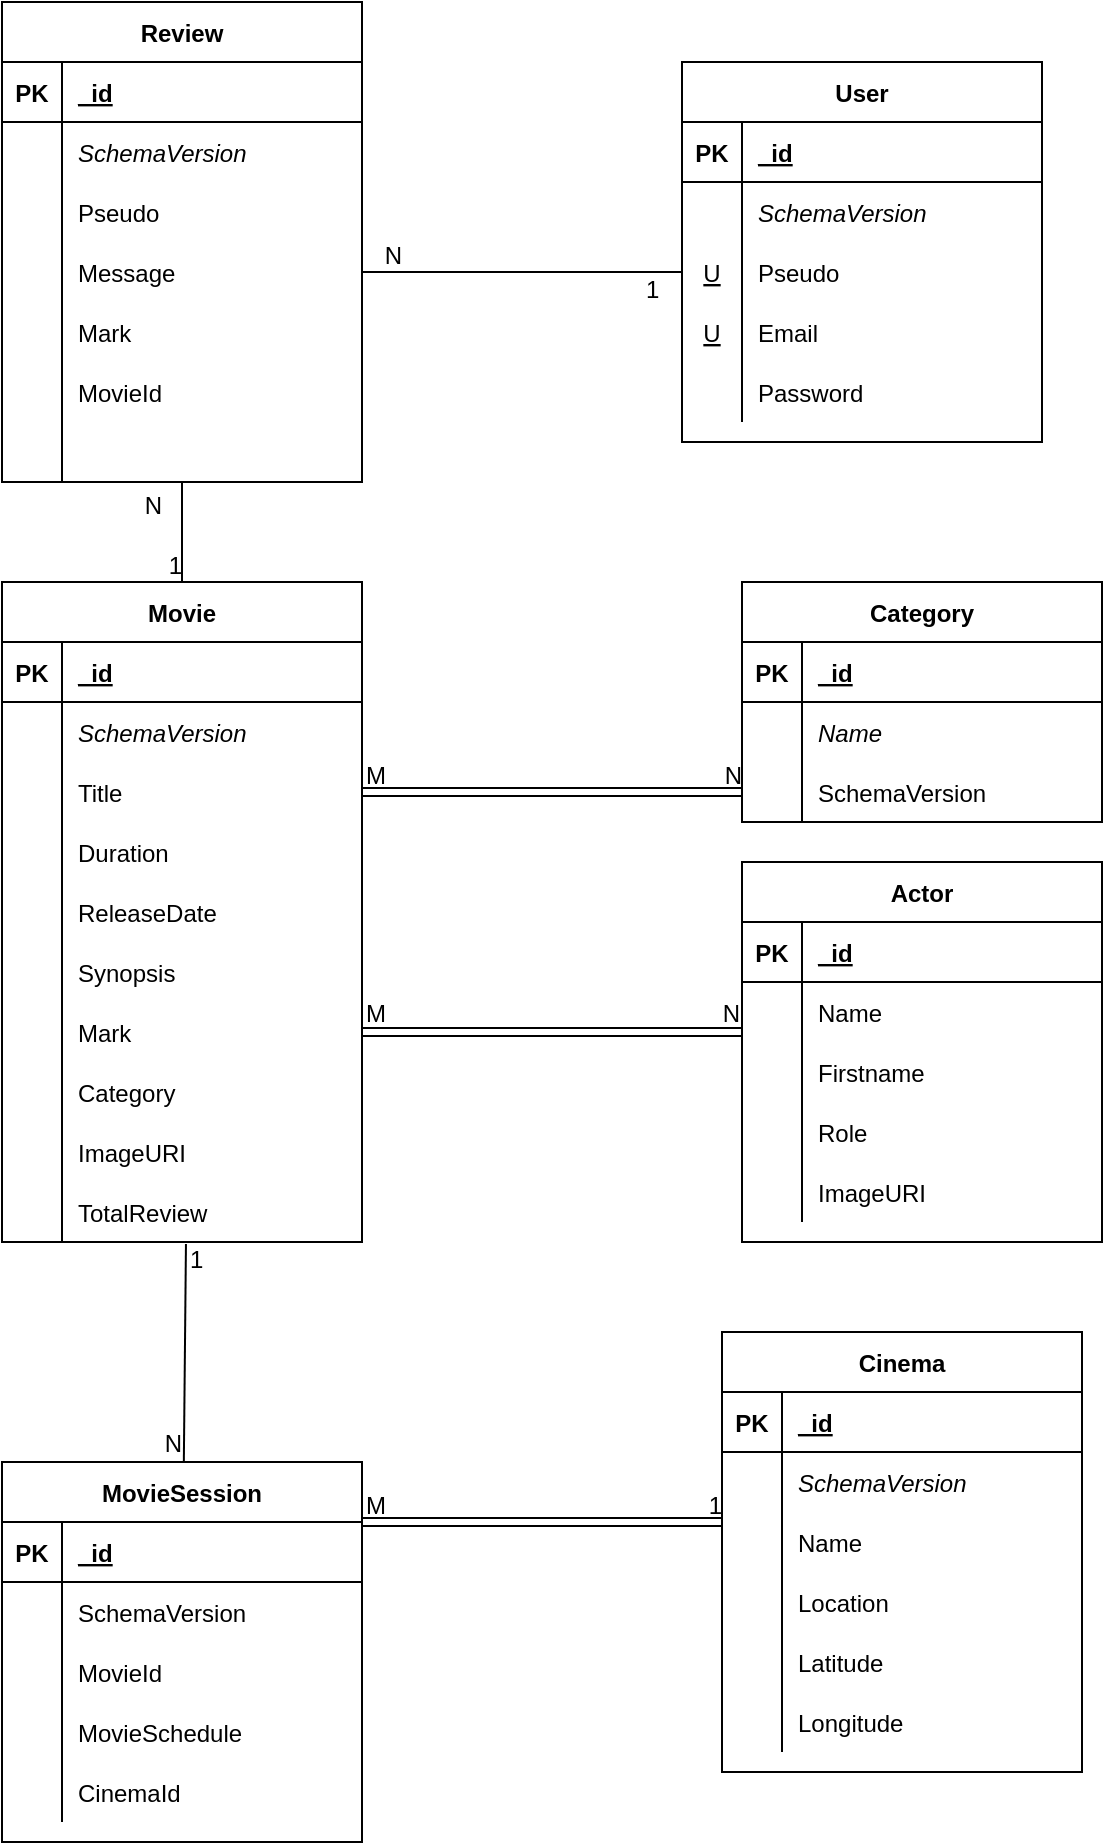 <mxfile version="18.2.1" type="device"><diagram id="uJwfXhEHUluJpsTlse5D" name="Page-1"><mxGraphModel dx="702" dy="763" grid="1" gridSize="10" guides="1" tooltips="1" connect="1" arrows="1" fold="1" page="1" pageScale="1" pageWidth="827" pageHeight="1169" math="0" shadow="0"><root><mxCell id="0"/><mxCell id="1" parent="0"/><mxCell id="zOQINoJxuEgMX7o-FheW-20" value="Movie" style="shape=table;startSize=30;container=1;collapsible=1;childLayout=tableLayout;fixedRows=1;rowLines=0;fontStyle=1;align=center;resizeLast=1;" parent="1" vertex="1"><mxGeometry x="120" y="300" width="180" height="330" as="geometry"/></mxCell><mxCell id="zOQINoJxuEgMX7o-FheW-21" value="" style="shape=tableRow;horizontal=0;startSize=0;swimlaneHead=0;swimlaneBody=0;fillColor=none;collapsible=0;dropTarget=0;points=[[0,0.5],[1,0.5]];portConstraint=eastwest;top=0;left=0;right=0;bottom=1;" parent="zOQINoJxuEgMX7o-FheW-20" vertex="1"><mxGeometry y="30" width="180" height="30" as="geometry"/></mxCell><mxCell id="zOQINoJxuEgMX7o-FheW-22" value="PK" style="shape=partialRectangle;connectable=0;fillColor=none;top=0;left=0;bottom=0;right=0;fontStyle=1;overflow=hidden;" parent="zOQINoJxuEgMX7o-FheW-21" vertex="1"><mxGeometry width="30" height="30" as="geometry"><mxRectangle width="30" height="30" as="alternateBounds"/></mxGeometry></mxCell><mxCell id="zOQINoJxuEgMX7o-FheW-23" value="_id" style="shape=partialRectangle;connectable=0;fillColor=none;top=0;left=0;bottom=0;right=0;align=left;spacingLeft=6;fontStyle=5;overflow=hidden;" parent="zOQINoJxuEgMX7o-FheW-21" vertex="1"><mxGeometry x="30" width="150" height="30" as="geometry"><mxRectangle width="150" height="30" as="alternateBounds"/></mxGeometry></mxCell><mxCell id="zOQINoJxuEgMX7o-FheW-24" value="" style="shape=tableRow;horizontal=0;startSize=0;swimlaneHead=0;swimlaneBody=0;fillColor=none;collapsible=0;dropTarget=0;points=[[0,0.5],[1,0.5]];portConstraint=eastwest;top=0;left=0;right=0;bottom=0;" parent="zOQINoJxuEgMX7o-FheW-20" vertex="1"><mxGeometry y="60" width="180" height="30" as="geometry"/></mxCell><mxCell id="zOQINoJxuEgMX7o-FheW-25" value="" style="shape=partialRectangle;connectable=0;fillColor=none;top=0;left=0;bottom=0;right=0;editable=1;overflow=hidden;" parent="zOQINoJxuEgMX7o-FheW-24" vertex="1"><mxGeometry width="30" height="30" as="geometry"><mxRectangle width="30" height="30" as="alternateBounds"/></mxGeometry></mxCell><mxCell id="zOQINoJxuEgMX7o-FheW-26" value="SchemaVersion" style="shape=partialRectangle;connectable=0;fillColor=none;top=0;left=0;bottom=0;right=0;align=left;spacingLeft=6;overflow=hidden;fontStyle=2" parent="zOQINoJxuEgMX7o-FheW-24" vertex="1"><mxGeometry x="30" width="150" height="30" as="geometry"><mxRectangle width="150" height="30" as="alternateBounds"/></mxGeometry></mxCell><mxCell id="z8nAR2-6Ts7YczPW5j-P-28" value="" style="shape=tableRow;horizontal=0;startSize=0;swimlaneHead=0;swimlaneBody=0;fillColor=none;collapsible=0;dropTarget=0;points=[[0,0.5],[1,0.5]];portConstraint=eastwest;top=0;left=0;right=0;bottom=0;" parent="zOQINoJxuEgMX7o-FheW-20" vertex="1"><mxGeometry y="90" width="180" height="30" as="geometry"/></mxCell><mxCell id="z8nAR2-6Ts7YczPW5j-P-29" value="" style="shape=partialRectangle;connectable=0;fillColor=none;top=0;left=0;bottom=0;right=0;editable=1;overflow=hidden;" parent="z8nAR2-6Ts7YczPW5j-P-28" vertex="1"><mxGeometry width="30" height="30" as="geometry"><mxRectangle width="30" height="30" as="alternateBounds"/></mxGeometry></mxCell><mxCell id="z8nAR2-6Ts7YczPW5j-P-30" value="Title" style="shape=partialRectangle;connectable=0;fillColor=none;top=0;left=0;bottom=0;right=0;align=left;spacingLeft=6;overflow=hidden;" parent="z8nAR2-6Ts7YczPW5j-P-28" vertex="1"><mxGeometry x="30" width="150" height="30" as="geometry"><mxRectangle width="150" height="30" as="alternateBounds"/></mxGeometry></mxCell><mxCell id="zOQINoJxuEgMX7o-FheW-27" value="" style="shape=tableRow;horizontal=0;startSize=0;swimlaneHead=0;swimlaneBody=0;fillColor=none;collapsible=0;dropTarget=0;points=[[0,0.5],[1,0.5]];portConstraint=eastwest;top=0;left=0;right=0;bottom=0;" parent="zOQINoJxuEgMX7o-FheW-20" vertex="1"><mxGeometry y="120" width="180" height="30" as="geometry"/></mxCell><mxCell id="zOQINoJxuEgMX7o-FheW-28" value="" style="shape=partialRectangle;connectable=0;fillColor=none;top=0;left=0;bottom=0;right=0;editable=1;overflow=hidden;" parent="zOQINoJxuEgMX7o-FheW-27" vertex="1"><mxGeometry width="30" height="30" as="geometry"><mxRectangle width="30" height="30" as="alternateBounds"/></mxGeometry></mxCell><mxCell id="zOQINoJxuEgMX7o-FheW-29" value="Duration" style="shape=partialRectangle;connectable=0;fillColor=none;top=0;left=0;bottom=0;right=0;align=left;spacingLeft=6;overflow=hidden;" parent="zOQINoJxuEgMX7o-FheW-27" vertex="1"><mxGeometry x="30" width="150" height="30" as="geometry"><mxRectangle width="150" height="30" as="alternateBounds"/></mxGeometry></mxCell><mxCell id="zOQINoJxuEgMX7o-FheW-30" value="" style="shape=tableRow;horizontal=0;startSize=0;swimlaneHead=0;swimlaneBody=0;fillColor=none;collapsible=0;dropTarget=0;points=[[0,0.5],[1,0.5]];portConstraint=eastwest;top=0;left=0;right=0;bottom=0;" parent="zOQINoJxuEgMX7o-FheW-20" vertex="1"><mxGeometry y="150" width="180" height="30" as="geometry"/></mxCell><mxCell id="zOQINoJxuEgMX7o-FheW-31" value="" style="shape=partialRectangle;connectable=0;fillColor=none;top=0;left=0;bottom=0;right=0;editable=1;overflow=hidden;" parent="zOQINoJxuEgMX7o-FheW-30" vertex="1"><mxGeometry width="30" height="30" as="geometry"><mxRectangle width="30" height="30" as="alternateBounds"/></mxGeometry></mxCell><mxCell id="zOQINoJxuEgMX7o-FheW-32" value="ReleaseDate" style="shape=partialRectangle;connectable=0;fillColor=none;top=0;left=0;bottom=0;right=0;align=left;spacingLeft=6;overflow=hidden;" parent="zOQINoJxuEgMX7o-FheW-30" vertex="1"><mxGeometry x="30" width="150" height="30" as="geometry"><mxRectangle width="150" height="30" as="alternateBounds"/></mxGeometry></mxCell><mxCell id="zOQINoJxuEgMX7o-FheW-47" value="" style="shape=tableRow;horizontal=0;startSize=0;swimlaneHead=0;swimlaneBody=0;fillColor=none;collapsible=0;dropTarget=0;points=[[0,0.5],[1,0.5]];portConstraint=eastwest;top=0;left=0;right=0;bottom=0;" parent="zOQINoJxuEgMX7o-FheW-20" vertex="1"><mxGeometry y="180" width="180" height="30" as="geometry"/></mxCell><mxCell id="zOQINoJxuEgMX7o-FheW-48" value="" style="shape=partialRectangle;connectable=0;fillColor=none;top=0;left=0;bottom=0;right=0;editable=1;overflow=hidden;" parent="zOQINoJxuEgMX7o-FheW-47" vertex="1"><mxGeometry width="30" height="30" as="geometry"><mxRectangle width="30" height="30" as="alternateBounds"/></mxGeometry></mxCell><mxCell id="zOQINoJxuEgMX7o-FheW-49" value="Synopsis" style="shape=partialRectangle;connectable=0;fillColor=none;top=0;left=0;bottom=0;right=0;align=left;spacingLeft=6;overflow=hidden;" parent="zOQINoJxuEgMX7o-FheW-47" vertex="1"><mxGeometry x="30" width="150" height="30" as="geometry"><mxRectangle width="150" height="30" as="alternateBounds"/></mxGeometry></mxCell><mxCell id="zOQINoJxuEgMX7o-FheW-53" value="" style="shape=tableRow;horizontal=0;startSize=0;swimlaneHead=0;swimlaneBody=0;fillColor=none;collapsible=0;dropTarget=0;points=[[0,0.5],[1,0.5]];portConstraint=eastwest;top=0;left=0;right=0;bottom=0;" parent="zOQINoJxuEgMX7o-FheW-20" vertex="1"><mxGeometry y="210" width="180" height="30" as="geometry"/></mxCell><mxCell id="zOQINoJxuEgMX7o-FheW-54" value="" style="shape=partialRectangle;connectable=0;fillColor=none;top=0;left=0;bottom=0;right=0;editable=1;overflow=hidden;" parent="zOQINoJxuEgMX7o-FheW-53" vertex="1"><mxGeometry width="30" height="30" as="geometry"><mxRectangle width="30" height="30" as="alternateBounds"/></mxGeometry></mxCell><mxCell id="zOQINoJxuEgMX7o-FheW-55" value="Mark" style="shape=partialRectangle;connectable=0;fillColor=none;top=0;left=0;bottom=0;right=0;align=left;spacingLeft=6;overflow=hidden;" parent="zOQINoJxuEgMX7o-FheW-53" vertex="1"><mxGeometry x="30" width="150" height="30" as="geometry"><mxRectangle width="150" height="30" as="alternateBounds"/></mxGeometry></mxCell><mxCell id="zOQINoJxuEgMX7o-FheW-56" value="" style="shape=tableRow;horizontal=0;startSize=0;swimlaneHead=0;swimlaneBody=0;fillColor=none;collapsible=0;dropTarget=0;points=[[0,0.5],[1,0.5]];portConstraint=eastwest;top=0;left=0;right=0;bottom=0;" parent="zOQINoJxuEgMX7o-FheW-20" vertex="1"><mxGeometry y="240" width="180" height="30" as="geometry"/></mxCell><mxCell id="zOQINoJxuEgMX7o-FheW-57" value="" style="shape=partialRectangle;connectable=0;fillColor=none;top=0;left=0;bottom=0;right=0;editable=1;overflow=hidden;" parent="zOQINoJxuEgMX7o-FheW-56" vertex="1"><mxGeometry width="30" height="30" as="geometry"><mxRectangle width="30" height="30" as="alternateBounds"/></mxGeometry></mxCell><mxCell id="zOQINoJxuEgMX7o-FheW-58" value="Category" style="shape=partialRectangle;connectable=0;fillColor=none;top=0;left=0;bottom=0;right=0;align=left;spacingLeft=6;overflow=hidden;" parent="zOQINoJxuEgMX7o-FheW-56" vertex="1"><mxGeometry x="30" width="150" height="30" as="geometry"><mxRectangle width="150" height="30" as="alternateBounds"/></mxGeometry></mxCell><mxCell id="zOQINoJxuEgMX7o-FheW-59" value="" style="shape=tableRow;horizontal=0;startSize=0;swimlaneHead=0;swimlaneBody=0;fillColor=none;collapsible=0;dropTarget=0;points=[[0,0.5],[1,0.5]];portConstraint=eastwest;top=0;left=0;right=0;bottom=0;" parent="zOQINoJxuEgMX7o-FheW-20" vertex="1"><mxGeometry y="270" width="180" height="30" as="geometry"/></mxCell><mxCell id="zOQINoJxuEgMX7o-FheW-60" value="" style="shape=partialRectangle;connectable=0;fillColor=none;top=0;left=0;bottom=0;right=0;editable=1;overflow=hidden;" parent="zOQINoJxuEgMX7o-FheW-59" vertex="1"><mxGeometry width="30" height="30" as="geometry"><mxRectangle width="30" height="30" as="alternateBounds"/></mxGeometry></mxCell><mxCell id="zOQINoJxuEgMX7o-FheW-61" value="ImageURI" style="shape=partialRectangle;connectable=0;fillColor=none;top=0;left=0;bottom=0;right=0;align=left;spacingLeft=6;overflow=hidden;" parent="zOQINoJxuEgMX7o-FheW-59" vertex="1"><mxGeometry x="30" width="150" height="30" as="geometry"><mxRectangle width="150" height="30" as="alternateBounds"/></mxGeometry></mxCell><mxCell id="zOQINoJxuEgMX7o-FheW-231" value="" style="shape=tableRow;horizontal=0;startSize=0;swimlaneHead=0;swimlaneBody=0;fillColor=none;collapsible=0;dropTarget=0;points=[[0,0.5],[1,0.5]];portConstraint=eastwest;top=0;left=0;right=0;bottom=0;" parent="zOQINoJxuEgMX7o-FheW-20" vertex="1"><mxGeometry y="300" width="180" height="30" as="geometry"/></mxCell><mxCell id="zOQINoJxuEgMX7o-FheW-232" value="" style="shape=partialRectangle;connectable=0;fillColor=none;top=0;left=0;bottom=0;right=0;editable=1;overflow=hidden;" parent="zOQINoJxuEgMX7o-FheW-231" vertex="1"><mxGeometry width="30" height="30" as="geometry"><mxRectangle width="30" height="30" as="alternateBounds"/></mxGeometry></mxCell><mxCell id="zOQINoJxuEgMX7o-FheW-233" value="TotalReview" style="shape=partialRectangle;connectable=0;fillColor=none;top=0;left=0;bottom=0;right=0;align=left;spacingLeft=6;overflow=hidden;" parent="zOQINoJxuEgMX7o-FheW-231" vertex="1"><mxGeometry x="30" width="150" height="30" as="geometry"><mxRectangle width="150" height="30" as="alternateBounds"/></mxGeometry></mxCell><mxCell id="zOQINoJxuEgMX7o-FheW-62" value="Actor" style="shape=table;startSize=30;container=1;collapsible=1;childLayout=tableLayout;fixedRows=1;rowLines=0;fontStyle=1;align=center;resizeLast=1;" parent="1" vertex="1"><mxGeometry x="490" y="440" width="180" height="190" as="geometry"/></mxCell><mxCell id="zOQINoJxuEgMX7o-FheW-63" value="" style="shape=tableRow;horizontal=0;startSize=0;swimlaneHead=0;swimlaneBody=0;fillColor=none;collapsible=0;dropTarget=0;points=[[0,0.5],[1,0.5]];portConstraint=eastwest;top=0;left=0;right=0;bottom=1;" parent="zOQINoJxuEgMX7o-FheW-62" vertex="1"><mxGeometry y="30" width="180" height="30" as="geometry"/></mxCell><mxCell id="zOQINoJxuEgMX7o-FheW-64" value="PK" style="shape=partialRectangle;connectable=0;fillColor=none;top=0;left=0;bottom=0;right=0;fontStyle=1;overflow=hidden;" parent="zOQINoJxuEgMX7o-FheW-63" vertex="1"><mxGeometry width="30" height="30" as="geometry"><mxRectangle width="30" height="30" as="alternateBounds"/></mxGeometry></mxCell><mxCell id="zOQINoJxuEgMX7o-FheW-65" value="_id" style="shape=partialRectangle;connectable=0;fillColor=none;top=0;left=0;bottom=0;right=0;align=left;spacingLeft=6;fontStyle=5;overflow=hidden;" parent="zOQINoJxuEgMX7o-FheW-63" vertex="1"><mxGeometry x="30" width="150" height="30" as="geometry"><mxRectangle width="150" height="30" as="alternateBounds"/></mxGeometry></mxCell><mxCell id="zOQINoJxuEgMX7o-FheW-66" value="" style="shape=tableRow;horizontal=0;startSize=0;swimlaneHead=0;swimlaneBody=0;fillColor=none;collapsible=0;dropTarget=0;points=[[0,0.5],[1,0.5]];portConstraint=eastwest;top=0;left=0;right=0;bottom=0;" parent="zOQINoJxuEgMX7o-FheW-62" vertex="1"><mxGeometry y="60" width="180" height="30" as="geometry"/></mxCell><mxCell id="zOQINoJxuEgMX7o-FheW-67" value="" style="shape=partialRectangle;connectable=0;fillColor=none;top=0;left=0;bottom=0;right=0;editable=1;overflow=hidden;" parent="zOQINoJxuEgMX7o-FheW-66" vertex="1"><mxGeometry width="30" height="30" as="geometry"><mxRectangle width="30" height="30" as="alternateBounds"/></mxGeometry></mxCell><mxCell id="zOQINoJxuEgMX7o-FheW-68" value="Name" style="shape=partialRectangle;connectable=0;fillColor=none;top=0;left=0;bottom=0;right=0;align=left;spacingLeft=6;overflow=hidden;" parent="zOQINoJxuEgMX7o-FheW-66" vertex="1"><mxGeometry x="30" width="150" height="30" as="geometry"><mxRectangle width="150" height="30" as="alternateBounds"/></mxGeometry></mxCell><mxCell id="zOQINoJxuEgMX7o-FheW-69" value="" style="shape=tableRow;horizontal=0;startSize=0;swimlaneHead=0;swimlaneBody=0;fillColor=none;collapsible=0;dropTarget=0;points=[[0,0.5],[1,0.5]];portConstraint=eastwest;top=0;left=0;right=0;bottom=0;" parent="zOQINoJxuEgMX7o-FheW-62" vertex="1"><mxGeometry y="90" width="180" height="30" as="geometry"/></mxCell><mxCell id="zOQINoJxuEgMX7o-FheW-70" value="" style="shape=partialRectangle;connectable=0;fillColor=none;top=0;left=0;bottom=0;right=0;editable=1;overflow=hidden;" parent="zOQINoJxuEgMX7o-FheW-69" vertex="1"><mxGeometry width="30" height="30" as="geometry"><mxRectangle width="30" height="30" as="alternateBounds"/></mxGeometry></mxCell><mxCell id="zOQINoJxuEgMX7o-FheW-71" value="Firstname" style="shape=partialRectangle;connectable=0;fillColor=none;top=0;left=0;bottom=0;right=0;align=left;spacingLeft=6;overflow=hidden;" parent="zOQINoJxuEgMX7o-FheW-69" vertex="1"><mxGeometry x="30" width="150" height="30" as="geometry"><mxRectangle width="150" height="30" as="alternateBounds"/></mxGeometry></mxCell><mxCell id="zOQINoJxuEgMX7o-FheW-72" value="" style="shape=tableRow;horizontal=0;startSize=0;swimlaneHead=0;swimlaneBody=0;fillColor=none;collapsible=0;dropTarget=0;points=[[0,0.5],[1,0.5]];portConstraint=eastwest;top=0;left=0;right=0;bottom=0;" parent="zOQINoJxuEgMX7o-FheW-62" vertex="1"><mxGeometry y="120" width="180" height="30" as="geometry"/></mxCell><mxCell id="zOQINoJxuEgMX7o-FheW-73" value="" style="shape=partialRectangle;connectable=0;fillColor=none;top=0;left=0;bottom=0;right=0;editable=1;overflow=hidden;" parent="zOQINoJxuEgMX7o-FheW-72" vertex="1"><mxGeometry width="30" height="30" as="geometry"><mxRectangle width="30" height="30" as="alternateBounds"/></mxGeometry></mxCell><mxCell id="zOQINoJxuEgMX7o-FheW-74" value="Role" style="shape=partialRectangle;connectable=0;fillColor=none;top=0;left=0;bottom=0;right=0;align=left;spacingLeft=6;overflow=hidden;" parent="zOQINoJxuEgMX7o-FheW-72" vertex="1"><mxGeometry x="30" width="150" height="30" as="geometry"><mxRectangle width="150" height="30" as="alternateBounds"/></mxGeometry></mxCell><mxCell id="zOQINoJxuEgMX7o-FheW-84" value="" style="shape=tableRow;horizontal=0;startSize=0;swimlaneHead=0;swimlaneBody=0;fillColor=none;collapsible=0;dropTarget=0;points=[[0,0.5],[1,0.5]];portConstraint=eastwest;top=0;left=0;right=0;bottom=0;" parent="zOQINoJxuEgMX7o-FheW-62" vertex="1"><mxGeometry y="150" width="180" height="30" as="geometry"/></mxCell><mxCell id="zOQINoJxuEgMX7o-FheW-85" value="" style="shape=partialRectangle;connectable=0;fillColor=none;top=0;left=0;bottom=0;right=0;editable=1;overflow=hidden;" parent="zOQINoJxuEgMX7o-FheW-84" vertex="1"><mxGeometry width="30" height="30" as="geometry"><mxRectangle width="30" height="30" as="alternateBounds"/></mxGeometry></mxCell><mxCell id="zOQINoJxuEgMX7o-FheW-86" value="ImageURI" style="shape=partialRectangle;connectable=0;fillColor=none;top=0;left=0;bottom=0;right=0;align=left;spacingLeft=6;overflow=hidden;" parent="zOQINoJxuEgMX7o-FheW-84" vertex="1"><mxGeometry x="30" width="150" height="30" as="geometry"><mxRectangle width="150" height="30" as="alternateBounds"/></mxGeometry></mxCell><mxCell id="zOQINoJxuEgMX7o-FheW-81" value="" style="shape=link;html=1;rounded=0;entryX=0;entryY=0.833;entryDx=0;entryDy=0;entryPerimeter=0;" parent="1" target="zOQINoJxuEgMX7o-FheW-66" edge="1" source="zOQINoJxuEgMX7o-FheW-53"><mxGeometry relative="1" as="geometry"><mxPoint x="300" y="460" as="sourcePoint"/><mxPoint x="460" y="460" as="targetPoint"/></mxGeometry></mxCell><mxCell id="zOQINoJxuEgMX7o-FheW-82" value="M" style="resizable=0;html=1;align=left;verticalAlign=bottom;" parent="zOQINoJxuEgMX7o-FheW-81" connectable="0" vertex="1"><mxGeometry x="-1" relative="1" as="geometry"/></mxCell><mxCell id="zOQINoJxuEgMX7o-FheW-83" value="N" style="resizable=0;html=1;align=right;verticalAlign=bottom;" parent="zOQINoJxuEgMX7o-FheW-81" connectable="0" vertex="1"><mxGeometry x="1" relative="1" as="geometry"/></mxCell><mxCell id="zOQINoJxuEgMX7o-FheW-87" value="Cinema" style="shape=table;startSize=30;container=1;collapsible=1;childLayout=tableLayout;fixedRows=1;rowLines=0;fontStyle=1;align=center;resizeLast=1;" parent="1" vertex="1"><mxGeometry x="480" y="675" width="180" height="220" as="geometry"/></mxCell><mxCell id="zOQINoJxuEgMX7o-FheW-88" value="" style="shape=tableRow;horizontal=0;startSize=0;swimlaneHead=0;swimlaneBody=0;fillColor=none;collapsible=0;dropTarget=0;points=[[0,0.5],[1,0.5]];portConstraint=eastwest;top=0;left=0;right=0;bottom=1;" parent="zOQINoJxuEgMX7o-FheW-87" vertex="1"><mxGeometry y="30" width="180" height="30" as="geometry"/></mxCell><mxCell id="zOQINoJxuEgMX7o-FheW-89" value="PK" style="shape=partialRectangle;connectable=0;fillColor=none;top=0;left=0;bottom=0;right=0;fontStyle=1;overflow=hidden;" parent="zOQINoJxuEgMX7o-FheW-88" vertex="1"><mxGeometry width="30" height="30" as="geometry"><mxRectangle width="30" height="30" as="alternateBounds"/></mxGeometry></mxCell><mxCell id="zOQINoJxuEgMX7o-FheW-90" value="_id" style="shape=partialRectangle;connectable=0;fillColor=none;top=0;left=0;bottom=0;right=0;align=left;spacingLeft=6;fontStyle=5;overflow=hidden;" parent="zOQINoJxuEgMX7o-FheW-88" vertex="1"><mxGeometry x="30" width="150" height="30" as="geometry"><mxRectangle width="150" height="30" as="alternateBounds"/></mxGeometry></mxCell><mxCell id="zOQINoJxuEgMX7o-FheW-91" value="" style="shape=tableRow;horizontal=0;startSize=0;swimlaneHead=0;swimlaneBody=0;fillColor=none;collapsible=0;dropTarget=0;points=[[0,0.5],[1,0.5]];portConstraint=eastwest;top=0;left=0;right=0;bottom=0;" parent="zOQINoJxuEgMX7o-FheW-87" vertex="1"><mxGeometry y="60" width="180" height="30" as="geometry"/></mxCell><mxCell id="zOQINoJxuEgMX7o-FheW-92" value="" style="shape=partialRectangle;connectable=0;fillColor=none;top=0;left=0;bottom=0;right=0;editable=1;overflow=hidden;" parent="zOQINoJxuEgMX7o-FheW-91" vertex="1"><mxGeometry width="30" height="30" as="geometry"><mxRectangle width="30" height="30" as="alternateBounds"/></mxGeometry></mxCell><mxCell id="zOQINoJxuEgMX7o-FheW-93" value="SchemaVersion" style="shape=partialRectangle;connectable=0;fillColor=none;top=0;left=0;bottom=0;right=0;align=left;spacingLeft=6;overflow=hidden;fontStyle=2" parent="zOQINoJxuEgMX7o-FheW-91" vertex="1"><mxGeometry x="30" width="150" height="30" as="geometry"><mxRectangle width="150" height="30" as="alternateBounds"/></mxGeometry></mxCell><mxCell id="z8nAR2-6Ts7YczPW5j-P-31" value="" style="shape=tableRow;horizontal=0;startSize=0;swimlaneHead=0;swimlaneBody=0;fillColor=none;collapsible=0;dropTarget=0;points=[[0,0.5],[1,0.5]];portConstraint=eastwest;top=0;left=0;right=0;bottom=0;" parent="zOQINoJxuEgMX7o-FheW-87" vertex="1"><mxGeometry y="90" width="180" height="30" as="geometry"/></mxCell><mxCell id="z8nAR2-6Ts7YczPW5j-P-32" value="" style="shape=partialRectangle;connectable=0;fillColor=none;top=0;left=0;bottom=0;right=0;editable=1;overflow=hidden;" parent="z8nAR2-6Ts7YczPW5j-P-31" vertex="1"><mxGeometry width="30" height="30" as="geometry"><mxRectangle width="30" height="30" as="alternateBounds"/></mxGeometry></mxCell><mxCell id="z8nAR2-6Ts7YczPW5j-P-33" value="Name" style="shape=partialRectangle;connectable=0;fillColor=none;top=0;left=0;bottom=0;right=0;align=left;spacingLeft=6;overflow=hidden;" parent="z8nAR2-6Ts7YczPW5j-P-31" vertex="1"><mxGeometry x="30" width="150" height="30" as="geometry"><mxRectangle width="150" height="30" as="alternateBounds"/></mxGeometry></mxCell><mxCell id="zOQINoJxuEgMX7o-FheW-94" value="" style="shape=tableRow;horizontal=0;startSize=0;swimlaneHead=0;swimlaneBody=0;fillColor=none;collapsible=0;dropTarget=0;points=[[0,0.5],[1,0.5]];portConstraint=eastwest;top=0;left=0;right=0;bottom=0;" parent="zOQINoJxuEgMX7o-FheW-87" vertex="1"><mxGeometry y="120" width="180" height="30" as="geometry"/></mxCell><mxCell id="zOQINoJxuEgMX7o-FheW-95" value="" style="shape=partialRectangle;connectable=0;fillColor=none;top=0;left=0;bottom=0;right=0;editable=1;overflow=hidden;" parent="zOQINoJxuEgMX7o-FheW-94" vertex="1"><mxGeometry width="30" height="30" as="geometry"><mxRectangle width="30" height="30" as="alternateBounds"/></mxGeometry></mxCell><mxCell id="zOQINoJxuEgMX7o-FheW-96" value="Location" style="shape=partialRectangle;connectable=0;fillColor=none;top=0;left=0;bottom=0;right=0;align=left;spacingLeft=6;overflow=hidden;" parent="zOQINoJxuEgMX7o-FheW-94" vertex="1"><mxGeometry x="30" width="150" height="30" as="geometry"><mxRectangle width="150" height="30" as="alternateBounds"/></mxGeometry></mxCell><mxCell id="iRKhWgUXdqyPancf5nvb-1" value="" style="shape=tableRow;horizontal=0;startSize=0;swimlaneHead=0;swimlaneBody=0;fillColor=none;collapsible=0;dropTarget=0;points=[[0,0.5],[1,0.5]];portConstraint=eastwest;top=0;left=0;right=0;bottom=0;" parent="zOQINoJxuEgMX7o-FheW-87" vertex="1"><mxGeometry y="150" width="180" height="30" as="geometry"/></mxCell><mxCell id="iRKhWgUXdqyPancf5nvb-2" value="" style="shape=partialRectangle;connectable=0;fillColor=none;top=0;left=0;bottom=0;right=0;editable=1;overflow=hidden;" parent="iRKhWgUXdqyPancf5nvb-1" vertex="1"><mxGeometry width="30" height="30" as="geometry"><mxRectangle width="30" height="30" as="alternateBounds"/></mxGeometry></mxCell><mxCell id="iRKhWgUXdqyPancf5nvb-3" value="Latitude" style="shape=partialRectangle;connectable=0;fillColor=none;top=0;left=0;bottom=0;right=0;align=left;spacingLeft=6;overflow=hidden;" parent="iRKhWgUXdqyPancf5nvb-1" vertex="1"><mxGeometry x="30" width="150" height="30" as="geometry"><mxRectangle width="150" height="30" as="alternateBounds"/></mxGeometry></mxCell><mxCell id="iRKhWgUXdqyPancf5nvb-4" value="" style="shape=tableRow;horizontal=0;startSize=0;swimlaneHead=0;swimlaneBody=0;fillColor=none;collapsible=0;dropTarget=0;points=[[0,0.5],[1,0.5]];portConstraint=eastwest;top=0;left=0;right=0;bottom=0;" parent="zOQINoJxuEgMX7o-FheW-87" vertex="1"><mxGeometry y="180" width="180" height="30" as="geometry"/></mxCell><mxCell id="iRKhWgUXdqyPancf5nvb-5" value="" style="shape=partialRectangle;connectable=0;fillColor=none;top=0;left=0;bottom=0;right=0;editable=1;overflow=hidden;" parent="iRKhWgUXdqyPancf5nvb-4" vertex="1"><mxGeometry width="30" height="30" as="geometry"><mxRectangle width="30" height="30" as="alternateBounds"/></mxGeometry></mxCell><mxCell id="iRKhWgUXdqyPancf5nvb-6" value="Longitude" style="shape=partialRectangle;connectable=0;fillColor=none;top=0;left=0;bottom=0;right=0;align=left;spacingLeft=6;overflow=hidden;" parent="iRKhWgUXdqyPancf5nvb-4" vertex="1"><mxGeometry x="30" width="150" height="30" as="geometry"><mxRectangle width="150" height="30" as="alternateBounds"/></mxGeometry></mxCell><mxCell id="zOQINoJxuEgMX7o-FheW-100" value="MovieSession" style="shape=table;startSize=30;container=1;collapsible=1;childLayout=tableLayout;fixedRows=1;rowLines=0;fontStyle=1;align=center;resizeLast=1;" parent="1" vertex="1"><mxGeometry x="120" y="740" width="180" height="190" as="geometry"/></mxCell><mxCell id="zOQINoJxuEgMX7o-FheW-101" value="" style="shape=tableRow;horizontal=0;startSize=0;swimlaneHead=0;swimlaneBody=0;fillColor=none;collapsible=0;dropTarget=0;points=[[0,0.5],[1,0.5]];portConstraint=eastwest;top=0;left=0;right=0;bottom=1;" parent="zOQINoJxuEgMX7o-FheW-100" vertex="1"><mxGeometry y="30" width="180" height="30" as="geometry"/></mxCell><mxCell id="zOQINoJxuEgMX7o-FheW-102" value="PK" style="shape=partialRectangle;connectable=0;fillColor=none;top=0;left=0;bottom=0;right=0;fontStyle=1;overflow=hidden;" parent="zOQINoJxuEgMX7o-FheW-101" vertex="1"><mxGeometry width="30" height="30" as="geometry"><mxRectangle width="30" height="30" as="alternateBounds"/></mxGeometry></mxCell><mxCell id="zOQINoJxuEgMX7o-FheW-103" value="_id" style="shape=partialRectangle;connectable=0;fillColor=none;top=0;left=0;bottom=0;right=0;align=left;spacingLeft=6;fontStyle=5;overflow=hidden;" parent="zOQINoJxuEgMX7o-FheW-101" vertex="1"><mxGeometry x="30" width="150" height="30" as="geometry"><mxRectangle width="150" height="30" as="alternateBounds"/></mxGeometry></mxCell><mxCell id="zOQINoJxuEgMX7o-FheW-104" value="" style="shape=tableRow;horizontal=0;startSize=0;swimlaneHead=0;swimlaneBody=0;fillColor=none;collapsible=0;dropTarget=0;points=[[0,0.5],[1,0.5]];portConstraint=eastwest;top=0;left=0;right=0;bottom=0;" parent="zOQINoJxuEgMX7o-FheW-100" vertex="1"><mxGeometry y="60" width="180" height="30" as="geometry"/></mxCell><mxCell id="zOQINoJxuEgMX7o-FheW-105" value="" style="shape=partialRectangle;connectable=0;fillColor=none;top=0;left=0;bottom=0;right=0;editable=1;overflow=hidden;" parent="zOQINoJxuEgMX7o-FheW-104" vertex="1"><mxGeometry width="30" height="30" as="geometry"><mxRectangle width="30" height="30" as="alternateBounds"/></mxGeometry></mxCell><mxCell id="zOQINoJxuEgMX7o-FheW-106" value="SchemaVersion" style="shape=partialRectangle;connectable=0;fillColor=none;top=0;left=0;bottom=0;right=0;align=left;spacingLeft=6;overflow=hidden;" parent="zOQINoJxuEgMX7o-FheW-104" vertex="1"><mxGeometry x="30" width="150" height="30" as="geometry"><mxRectangle width="150" height="30" as="alternateBounds"/></mxGeometry></mxCell><mxCell id="z8nAR2-6Ts7YczPW5j-P-34" value="" style="shape=tableRow;horizontal=0;startSize=0;swimlaneHead=0;swimlaneBody=0;fillColor=none;collapsible=0;dropTarget=0;points=[[0,0.5],[1,0.5]];portConstraint=eastwest;top=0;left=0;right=0;bottom=0;" parent="zOQINoJxuEgMX7o-FheW-100" vertex="1"><mxGeometry y="90" width="180" height="30" as="geometry"/></mxCell><mxCell id="z8nAR2-6Ts7YczPW5j-P-35" value="" style="shape=partialRectangle;connectable=0;fillColor=none;top=0;left=0;bottom=0;right=0;editable=1;overflow=hidden;" parent="z8nAR2-6Ts7YczPW5j-P-34" vertex="1"><mxGeometry width="30" height="30" as="geometry"><mxRectangle width="30" height="30" as="alternateBounds"/></mxGeometry></mxCell><mxCell id="z8nAR2-6Ts7YczPW5j-P-36" value="MovieId" style="shape=partialRectangle;connectable=0;fillColor=none;top=0;left=0;bottom=0;right=0;align=left;spacingLeft=6;overflow=hidden;" parent="z8nAR2-6Ts7YczPW5j-P-34" vertex="1"><mxGeometry x="30" width="150" height="30" as="geometry"><mxRectangle width="150" height="30" as="alternateBounds"/></mxGeometry></mxCell><mxCell id="zOQINoJxuEgMX7o-FheW-107" value="" style="shape=tableRow;horizontal=0;startSize=0;swimlaneHead=0;swimlaneBody=0;fillColor=none;collapsible=0;dropTarget=0;points=[[0,0.5],[1,0.5]];portConstraint=eastwest;top=0;left=0;right=0;bottom=0;" parent="zOQINoJxuEgMX7o-FheW-100" vertex="1"><mxGeometry y="120" width="180" height="30" as="geometry"/></mxCell><mxCell id="zOQINoJxuEgMX7o-FheW-108" value="" style="shape=partialRectangle;connectable=0;fillColor=none;top=0;left=0;bottom=0;right=0;editable=1;overflow=hidden;" parent="zOQINoJxuEgMX7o-FheW-107" vertex="1"><mxGeometry width="30" height="30" as="geometry"><mxRectangle width="30" height="30" as="alternateBounds"/></mxGeometry></mxCell><mxCell id="zOQINoJxuEgMX7o-FheW-109" value="MovieSchedule" style="shape=partialRectangle;connectable=0;fillColor=none;top=0;left=0;bottom=0;right=0;align=left;spacingLeft=6;overflow=hidden;" parent="zOQINoJxuEgMX7o-FheW-107" vertex="1"><mxGeometry x="30" width="150" height="30" as="geometry"><mxRectangle width="150" height="30" as="alternateBounds"/></mxGeometry></mxCell><mxCell id="zOQINoJxuEgMX7o-FheW-110" value="" style="shape=tableRow;horizontal=0;startSize=0;swimlaneHead=0;swimlaneBody=0;fillColor=none;collapsible=0;dropTarget=0;points=[[0,0.5],[1,0.5]];portConstraint=eastwest;top=0;left=0;right=0;bottom=0;" parent="zOQINoJxuEgMX7o-FheW-100" vertex="1"><mxGeometry y="150" width="180" height="30" as="geometry"/></mxCell><mxCell id="zOQINoJxuEgMX7o-FheW-111" value="" style="shape=partialRectangle;connectable=0;fillColor=none;top=0;left=0;bottom=0;right=0;editable=1;overflow=hidden;" parent="zOQINoJxuEgMX7o-FheW-110" vertex="1"><mxGeometry width="30" height="30" as="geometry"><mxRectangle width="30" height="30" as="alternateBounds"/></mxGeometry></mxCell><mxCell id="zOQINoJxuEgMX7o-FheW-112" value="CinemaId" style="shape=partialRectangle;connectable=0;fillColor=none;top=0;left=0;bottom=0;right=0;align=left;spacingLeft=6;overflow=hidden;" parent="zOQINoJxuEgMX7o-FheW-110" vertex="1"><mxGeometry x="30" width="150" height="30" as="geometry"><mxRectangle width="150" height="30" as="alternateBounds"/></mxGeometry></mxCell><mxCell id="zOQINoJxuEgMX7o-FheW-113" value="" style="shape=link;html=1;rounded=0;" parent="1" edge="1"><mxGeometry relative="1" as="geometry"><mxPoint x="300" y="770" as="sourcePoint"/><mxPoint x="480" y="770" as="targetPoint"/></mxGeometry></mxCell><mxCell id="zOQINoJxuEgMX7o-FheW-114" value="M" style="resizable=0;html=1;align=left;verticalAlign=bottom;" parent="zOQINoJxuEgMX7o-FheW-113" connectable="0" vertex="1"><mxGeometry x="-1" relative="1" as="geometry"/></mxCell><mxCell id="zOQINoJxuEgMX7o-FheW-115" value="1" style="resizable=0;html=1;align=right;verticalAlign=bottom;" parent="zOQINoJxuEgMX7o-FheW-113" connectable="0" vertex="1"><mxGeometry x="1" relative="1" as="geometry"/></mxCell><mxCell id="zOQINoJxuEgMX7o-FheW-116" value="User" style="shape=table;startSize=30;container=1;collapsible=1;childLayout=tableLayout;fixedRows=1;rowLines=0;fontStyle=1;align=center;resizeLast=1;" parent="1" vertex="1"><mxGeometry x="460" y="40" width="180" height="190" as="geometry"/></mxCell><mxCell id="zOQINoJxuEgMX7o-FheW-117" value="" style="shape=tableRow;horizontal=0;startSize=0;swimlaneHead=0;swimlaneBody=0;fillColor=none;collapsible=0;dropTarget=0;points=[[0,0.5],[1,0.5]];portConstraint=eastwest;top=0;left=0;right=0;bottom=1;" parent="zOQINoJxuEgMX7o-FheW-116" vertex="1"><mxGeometry y="30" width="180" height="30" as="geometry"/></mxCell><mxCell id="zOQINoJxuEgMX7o-FheW-118" value="PK" style="shape=partialRectangle;connectable=0;fillColor=none;top=0;left=0;bottom=0;right=0;fontStyle=1;overflow=hidden;" parent="zOQINoJxuEgMX7o-FheW-117" vertex="1"><mxGeometry width="30" height="30" as="geometry"><mxRectangle width="30" height="30" as="alternateBounds"/></mxGeometry></mxCell><mxCell id="zOQINoJxuEgMX7o-FheW-119" value="_id" style="shape=partialRectangle;connectable=0;fillColor=none;top=0;left=0;bottom=0;right=0;align=left;spacingLeft=6;fontStyle=5;overflow=hidden;" parent="zOQINoJxuEgMX7o-FheW-117" vertex="1"><mxGeometry x="30" width="150" height="30" as="geometry"><mxRectangle width="150" height="30" as="alternateBounds"/></mxGeometry></mxCell><mxCell id="zOQINoJxuEgMX7o-FheW-120" value="" style="shape=tableRow;horizontal=0;startSize=0;swimlaneHead=0;swimlaneBody=0;fillColor=none;collapsible=0;dropTarget=0;points=[[0,0.5],[1,0.5]];portConstraint=eastwest;top=0;left=0;right=0;bottom=0;" parent="zOQINoJxuEgMX7o-FheW-116" vertex="1"><mxGeometry y="60" width="180" height="30" as="geometry"/></mxCell><mxCell id="zOQINoJxuEgMX7o-FheW-121" value="" style="shape=partialRectangle;connectable=0;fillColor=none;top=0;left=0;bottom=0;right=0;editable=1;overflow=hidden;fontStyle=4" parent="zOQINoJxuEgMX7o-FheW-120" vertex="1"><mxGeometry width="30" height="30" as="geometry"><mxRectangle width="30" height="30" as="alternateBounds"/></mxGeometry></mxCell><mxCell id="zOQINoJxuEgMX7o-FheW-122" value="SchemaVersion" style="shape=partialRectangle;connectable=0;fillColor=none;top=0;left=0;bottom=0;right=0;align=left;spacingLeft=6;overflow=hidden;fontStyle=2" parent="zOQINoJxuEgMX7o-FheW-120" vertex="1"><mxGeometry x="30" width="150" height="30" as="geometry"><mxRectangle width="150" height="30" as="alternateBounds"/></mxGeometry></mxCell><mxCell id="z8nAR2-6Ts7YczPW5j-P-37" value="" style="shape=tableRow;horizontal=0;startSize=0;swimlaneHead=0;swimlaneBody=0;fillColor=none;collapsible=0;dropTarget=0;points=[[0,0.5],[1,0.5]];portConstraint=eastwest;top=0;left=0;right=0;bottom=0;" parent="zOQINoJxuEgMX7o-FheW-116" vertex="1"><mxGeometry y="90" width="180" height="30" as="geometry"/></mxCell><mxCell id="z8nAR2-6Ts7YczPW5j-P-38" value="U" style="shape=partialRectangle;connectable=0;fillColor=none;top=0;left=0;bottom=0;right=0;editable=1;overflow=hidden;fontStyle=4" parent="z8nAR2-6Ts7YczPW5j-P-37" vertex="1"><mxGeometry width="30" height="30" as="geometry"><mxRectangle width="30" height="30" as="alternateBounds"/></mxGeometry></mxCell><mxCell id="z8nAR2-6Ts7YczPW5j-P-39" value="Pseudo" style="shape=partialRectangle;connectable=0;fillColor=none;top=0;left=0;bottom=0;right=0;align=left;spacingLeft=6;overflow=hidden;" parent="z8nAR2-6Ts7YczPW5j-P-37" vertex="1"><mxGeometry x="30" width="150" height="30" as="geometry"><mxRectangle width="150" height="30" as="alternateBounds"/></mxGeometry></mxCell><mxCell id="zOQINoJxuEgMX7o-FheW-123" value="" style="shape=tableRow;horizontal=0;startSize=0;swimlaneHead=0;swimlaneBody=0;fillColor=none;collapsible=0;dropTarget=0;points=[[0,0.5],[1,0.5]];portConstraint=eastwest;top=0;left=0;right=0;bottom=0;" parent="zOQINoJxuEgMX7o-FheW-116" vertex="1"><mxGeometry y="120" width="180" height="30" as="geometry"/></mxCell><mxCell id="zOQINoJxuEgMX7o-FheW-124" value="U" style="shape=partialRectangle;connectable=0;fillColor=none;top=0;left=0;bottom=0;right=0;editable=1;overflow=hidden;fontStyle=4" parent="zOQINoJxuEgMX7o-FheW-123" vertex="1"><mxGeometry width="30" height="30" as="geometry"><mxRectangle width="30" height="30" as="alternateBounds"/></mxGeometry></mxCell><mxCell id="zOQINoJxuEgMX7o-FheW-125" value="Email" style="shape=partialRectangle;connectable=0;fillColor=none;top=0;left=0;bottom=0;right=0;align=left;spacingLeft=6;overflow=hidden;" parent="zOQINoJxuEgMX7o-FheW-123" vertex="1"><mxGeometry x="30" width="150" height="30" as="geometry"><mxRectangle width="150" height="30" as="alternateBounds"/></mxGeometry></mxCell><mxCell id="zOQINoJxuEgMX7o-FheW-126" value="" style="shape=tableRow;horizontal=0;startSize=0;swimlaneHead=0;swimlaneBody=0;fillColor=none;collapsible=0;dropTarget=0;points=[[0,0.5],[1,0.5]];portConstraint=eastwest;top=0;left=0;right=0;bottom=0;" parent="zOQINoJxuEgMX7o-FheW-116" vertex="1"><mxGeometry y="150" width="180" height="30" as="geometry"/></mxCell><mxCell id="zOQINoJxuEgMX7o-FheW-127" value="" style="shape=partialRectangle;connectable=0;fillColor=none;top=0;left=0;bottom=0;right=0;editable=1;overflow=hidden;" parent="zOQINoJxuEgMX7o-FheW-126" vertex="1"><mxGeometry width="30" height="30" as="geometry"><mxRectangle width="30" height="30" as="alternateBounds"/></mxGeometry></mxCell><mxCell id="zOQINoJxuEgMX7o-FheW-128" value="Password" style="shape=partialRectangle;connectable=0;fillColor=none;top=0;left=0;bottom=0;right=0;align=left;spacingLeft=6;overflow=hidden;" parent="zOQINoJxuEgMX7o-FheW-126" vertex="1"><mxGeometry x="30" width="150" height="30" as="geometry"><mxRectangle width="150" height="30" as="alternateBounds"/></mxGeometry></mxCell><mxCell id="zOQINoJxuEgMX7o-FheW-129" value="Review" style="shape=table;startSize=30;container=1;collapsible=1;childLayout=tableLayout;fixedRows=1;rowLines=0;fontStyle=1;align=center;resizeLast=1;" parent="1" vertex="1"><mxGeometry x="120" y="10" width="180" height="240" as="geometry"/></mxCell><mxCell id="zOQINoJxuEgMX7o-FheW-130" value="" style="shape=tableRow;horizontal=0;startSize=0;swimlaneHead=0;swimlaneBody=0;fillColor=none;collapsible=0;dropTarget=0;points=[[0,0.5],[1,0.5]];portConstraint=eastwest;top=0;left=0;right=0;bottom=1;" parent="zOQINoJxuEgMX7o-FheW-129" vertex="1"><mxGeometry y="30" width="180" height="30" as="geometry"/></mxCell><mxCell id="zOQINoJxuEgMX7o-FheW-131" value="PK" style="shape=partialRectangle;connectable=0;fillColor=none;top=0;left=0;bottom=0;right=0;fontStyle=1;overflow=hidden;" parent="zOQINoJxuEgMX7o-FheW-130" vertex="1"><mxGeometry width="30" height="30" as="geometry"><mxRectangle width="30" height="30" as="alternateBounds"/></mxGeometry></mxCell><mxCell id="zOQINoJxuEgMX7o-FheW-132" value="_id" style="shape=partialRectangle;connectable=0;fillColor=none;top=0;left=0;bottom=0;right=0;align=left;spacingLeft=6;fontStyle=5;overflow=hidden;" parent="zOQINoJxuEgMX7o-FheW-130" vertex="1"><mxGeometry x="30" width="150" height="30" as="geometry"><mxRectangle width="150" height="30" as="alternateBounds"/></mxGeometry></mxCell><mxCell id="zOQINoJxuEgMX7o-FheW-133" value="" style="shape=tableRow;horizontal=0;startSize=0;swimlaneHead=0;swimlaneBody=0;fillColor=none;collapsible=0;dropTarget=0;points=[[0,0.5],[1,0.5]];portConstraint=eastwest;top=0;left=0;right=0;bottom=0;" parent="zOQINoJxuEgMX7o-FheW-129" vertex="1"><mxGeometry y="60" width="180" height="30" as="geometry"/></mxCell><mxCell id="zOQINoJxuEgMX7o-FheW-134" value="" style="shape=partialRectangle;connectable=0;fillColor=none;top=0;left=0;bottom=0;right=0;editable=1;overflow=hidden;" parent="zOQINoJxuEgMX7o-FheW-133" vertex="1"><mxGeometry width="30" height="30" as="geometry"><mxRectangle width="30" height="30" as="alternateBounds"/></mxGeometry></mxCell><mxCell id="zOQINoJxuEgMX7o-FheW-135" value="SchemaVersion" style="shape=partialRectangle;connectable=0;fillColor=none;top=0;left=0;bottom=0;right=0;align=left;spacingLeft=6;overflow=hidden;fontStyle=2" parent="zOQINoJxuEgMX7o-FheW-133" vertex="1"><mxGeometry x="30" width="150" height="30" as="geometry"><mxRectangle width="150" height="30" as="alternateBounds"/></mxGeometry></mxCell><mxCell id="z8nAR2-6Ts7YczPW5j-P-40" value="" style="shape=tableRow;horizontal=0;startSize=0;swimlaneHead=0;swimlaneBody=0;fillColor=none;collapsible=0;dropTarget=0;points=[[0,0.5],[1,0.5]];portConstraint=eastwest;top=0;left=0;right=0;bottom=0;" parent="zOQINoJxuEgMX7o-FheW-129" vertex="1"><mxGeometry y="90" width="180" height="30" as="geometry"/></mxCell><mxCell id="z8nAR2-6Ts7YczPW5j-P-41" value="" style="shape=partialRectangle;connectable=0;fillColor=none;top=0;left=0;bottom=0;right=0;editable=1;overflow=hidden;" parent="z8nAR2-6Ts7YczPW5j-P-40" vertex="1"><mxGeometry width="30" height="30" as="geometry"><mxRectangle width="30" height="30" as="alternateBounds"/></mxGeometry></mxCell><mxCell id="z8nAR2-6Ts7YczPW5j-P-42" value="Pseudo" style="shape=partialRectangle;connectable=0;fillColor=none;top=0;left=0;bottom=0;right=0;align=left;spacingLeft=6;overflow=hidden;" parent="z8nAR2-6Ts7YczPW5j-P-40" vertex="1"><mxGeometry x="30" width="150" height="30" as="geometry"><mxRectangle width="150" height="30" as="alternateBounds"/></mxGeometry></mxCell><mxCell id="zOQINoJxuEgMX7o-FheW-136" value="" style="shape=tableRow;horizontal=0;startSize=0;swimlaneHead=0;swimlaneBody=0;fillColor=none;collapsible=0;dropTarget=0;points=[[0,0.5],[1,0.5]];portConstraint=eastwest;top=0;left=0;right=0;bottom=0;" parent="zOQINoJxuEgMX7o-FheW-129" vertex="1"><mxGeometry y="120" width="180" height="30" as="geometry"/></mxCell><mxCell id="zOQINoJxuEgMX7o-FheW-137" value="" style="shape=partialRectangle;connectable=0;fillColor=none;top=0;left=0;bottom=0;right=0;editable=1;overflow=hidden;" parent="zOQINoJxuEgMX7o-FheW-136" vertex="1"><mxGeometry width="30" height="30" as="geometry"><mxRectangle width="30" height="30" as="alternateBounds"/></mxGeometry></mxCell><mxCell id="zOQINoJxuEgMX7o-FheW-138" value="Message" style="shape=partialRectangle;connectable=0;fillColor=none;top=0;left=0;bottom=0;right=0;align=left;spacingLeft=6;overflow=hidden;" parent="zOQINoJxuEgMX7o-FheW-136" vertex="1"><mxGeometry x="30" width="150" height="30" as="geometry"><mxRectangle width="150" height="30" as="alternateBounds"/></mxGeometry></mxCell><mxCell id="zOQINoJxuEgMX7o-FheW-139" value="" style="shape=tableRow;horizontal=0;startSize=0;swimlaneHead=0;swimlaneBody=0;fillColor=none;collapsible=0;dropTarget=0;points=[[0,0.5],[1,0.5]];portConstraint=eastwest;top=0;left=0;right=0;bottom=0;" parent="zOQINoJxuEgMX7o-FheW-129" vertex="1"><mxGeometry y="150" width="180" height="30" as="geometry"/></mxCell><mxCell id="zOQINoJxuEgMX7o-FheW-140" value="" style="shape=partialRectangle;connectable=0;fillColor=none;top=0;left=0;bottom=0;right=0;editable=1;overflow=hidden;" parent="zOQINoJxuEgMX7o-FheW-139" vertex="1"><mxGeometry width="30" height="30" as="geometry"><mxRectangle width="30" height="30" as="alternateBounds"/></mxGeometry></mxCell><mxCell id="zOQINoJxuEgMX7o-FheW-141" value="Mark" style="shape=partialRectangle;connectable=0;fillColor=none;top=0;left=0;bottom=0;right=0;align=left;spacingLeft=6;overflow=hidden;" parent="zOQINoJxuEgMX7o-FheW-139" vertex="1"><mxGeometry x="30" width="150" height="30" as="geometry"><mxRectangle width="150" height="30" as="alternateBounds"/></mxGeometry></mxCell><mxCell id="zOQINoJxuEgMX7o-FheW-142" value="" style="shape=tableRow;horizontal=0;startSize=0;swimlaneHead=0;swimlaneBody=0;fillColor=none;collapsible=0;dropTarget=0;points=[[0,0.5],[1,0.5]];portConstraint=eastwest;top=0;left=0;right=0;bottom=0;" parent="zOQINoJxuEgMX7o-FheW-129" vertex="1"><mxGeometry y="180" width="180" height="30" as="geometry"/></mxCell><mxCell id="zOQINoJxuEgMX7o-FheW-143" value="" style="shape=partialRectangle;connectable=0;fillColor=none;top=0;left=0;bottom=0;right=0;editable=1;overflow=hidden;" parent="zOQINoJxuEgMX7o-FheW-142" vertex="1"><mxGeometry width="30" height="30" as="geometry"><mxRectangle width="30" height="30" as="alternateBounds"/></mxGeometry></mxCell><mxCell id="zOQINoJxuEgMX7o-FheW-144" value="MovieId" style="shape=partialRectangle;connectable=0;fillColor=none;top=0;left=0;bottom=0;right=0;align=left;spacingLeft=6;overflow=hidden;" parent="zOQINoJxuEgMX7o-FheW-142" vertex="1"><mxGeometry x="30" width="150" height="30" as="geometry"><mxRectangle width="150" height="30" as="alternateBounds"/></mxGeometry></mxCell><mxCell id="iRKhWgUXdqyPancf5nvb-7" value="" style="shape=tableRow;horizontal=0;startSize=0;swimlaneHead=0;swimlaneBody=0;fillColor=none;collapsible=0;dropTarget=0;points=[[0,0.5],[1,0.5]];portConstraint=eastwest;top=0;left=0;right=0;bottom=0;" parent="zOQINoJxuEgMX7o-FheW-129" vertex="1"><mxGeometry y="210" width="180" height="30" as="geometry"/></mxCell><mxCell id="iRKhWgUXdqyPancf5nvb-8" value="" style="shape=partialRectangle;connectable=0;fillColor=none;top=0;left=0;bottom=0;right=0;editable=1;overflow=hidden;" parent="iRKhWgUXdqyPancf5nvb-7" vertex="1"><mxGeometry width="30" height="30" as="geometry"><mxRectangle width="30" height="30" as="alternateBounds"/></mxGeometry></mxCell><mxCell id="iRKhWgUXdqyPancf5nvb-9" value="" style="shape=partialRectangle;connectable=0;fillColor=none;top=0;left=0;bottom=0;right=0;align=left;spacingLeft=6;overflow=hidden;" parent="iRKhWgUXdqyPancf5nvb-7" vertex="1"><mxGeometry x="30" width="150" height="30" as="geometry"><mxRectangle width="150" height="30" as="alternateBounds"/></mxGeometry></mxCell><mxCell id="zOQINoJxuEgMX7o-FheW-148" value="" style="endArrow=none;html=1;rounded=0;exitX=0.511;exitY=1.033;exitDx=0;exitDy=0;exitPerimeter=0;" parent="1" source="zOQINoJxuEgMX7o-FheW-231" target="zOQINoJxuEgMX7o-FheW-100" edge="1"><mxGeometry relative="1" as="geometry"><mxPoint x="220" y="600" as="sourcePoint"/><mxPoint x="560" y="730" as="targetPoint"/></mxGeometry></mxCell><mxCell id="zOQINoJxuEgMX7o-FheW-149" value="1" style="resizable=0;html=1;align=left;verticalAlign=bottom;" parent="zOQINoJxuEgMX7o-FheW-148" connectable="0" vertex="1"><mxGeometry x="-1" relative="1" as="geometry"><mxPoint y="17" as="offset"/></mxGeometry></mxCell><mxCell id="zOQINoJxuEgMX7o-FheW-150" value="N" style="resizable=0;html=1;align=right;verticalAlign=bottom;" parent="zOQINoJxuEgMX7o-FheW-148" connectable="0" vertex="1"><mxGeometry x="1" relative="1" as="geometry"/></mxCell><mxCell id="zOQINoJxuEgMX7o-FheW-227" value="" style="endArrow=none;html=1;rounded=0;exitX=0.5;exitY=1;exitDx=0;exitDy=0;entryX=0.5;entryY=0;entryDx=0;entryDy=0;" parent="1" source="zOQINoJxuEgMX7o-FheW-129" target="zOQINoJxuEgMX7o-FheW-20" edge="1"><mxGeometry relative="1" as="geometry"><mxPoint x="410" y="410" as="sourcePoint"/><mxPoint x="570" y="410" as="targetPoint"/></mxGeometry></mxCell><mxCell id="zOQINoJxuEgMX7o-FheW-228" value="1" style="resizable=0;html=1;align=right;verticalAlign=bottom;" parent="zOQINoJxuEgMX7o-FheW-227" connectable="0" vertex="1"><mxGeometry x="1" relative="1" as="geometry"/></mxCell><mxCell id="zOQINoJxuEgMX7o-FheW-229" value="" style="endArrow=none;html=1;rounded=0;exitX=0.5;exitY=0;exitDx=0;exitDy=0;entryX=0.5;entryY=1;entryDx=0;entryDy=0;" parent="1" source="zOQINoJxuEgMX7o-FheW-20" target="zOQINoJxuEgMX7o-FheW-129" edge="1"><mxGeometry relative="1" as="geometry"><mxPoint x="410" y="410" as="sourcePoint"/><mxPoint x="570" y="410" as="targetPoint"/></mxGeometry></mxCell><mxCell id="zOQINoJxuEgMX7o-FheW-230" value="N" style="resizable=0;html=1;align=right;verticalAlign=bottom;" parent="zOQINoJxuEgMX7o-FheW-229" connectable="0" vertex="1"><mxGeometry x="1" relative="1" as="geometry"><mxPoint x="-10" y="20" as="offset"/></mxGeometry></mxCell><mxCell id="iRKhWgUXdqyPancf5nvb-10" value="" style="endArrow=none;html=1;rounded=0;exitX=0;exitY=0.5;exitDx=0;exitDy=0;entryX=1;entryY=0.5;entryDx=0;entryDy=0;" parent="1" source="z8nAR2-6Ts7YczPW5j-P-37" target="zOQINoJxuEgMX7o-FheW-136" edge="1"><mxGeometry relative="1" as="geometry"><mxPoint x="373.96" y="140" as="sourcePoint"/><mxPoint x="370" y="246.85" as="targetPoint"/></mxGeometry></mxCell><mxCell id="iRKhWgUXdqyPancf5nvb-11" value="1" style="resizable=0;html=1;align=left;verticalAlign=bottom;" parent="iRKhWgUXdqyPancf5nvb-10" connectable="0" vertex="1"><mxGeometry x="-1" relative="1" as="geometry"><mxPoint x="-20" y="17" as="offset"/></mxGeometry></mxCell><mxCell id="iRKhWgUXdqyPancf5nvb-12" value="N" style="resizable=0;html=1;align=right;verticalAlign=bottom;" parent="iRKhWgUXdqyPancf5nvb-10" connectable="0" vertex="1"><mxGeometry x="1" relative="1" as="geometry"><mxPoint x="20" as="offset"/></mxGeometry></mxCell><mxCell id="19g4Qq94MHXZOOT-tZ2X-1" value="Category" style="shape=table;startSize=30;container=1;collapsible=1;childLayout=tableLayout;fixedRows=1;rowLines=0;fontStyle=1;align=center;resizeLast=1;" vertex="1" parent="1"><mxGeometry x="490" y="300" width="180" height="120" as="geometry"/></mxCell><mxCell id="19g4Qq94MHXZOOT-tZ2X-2" value="" style="shape=tableRow;horizontal=0;startSize=0;swimlaneHead=0;swimlaneBody=0;fillColor=none;collapsible=0;dropTarget=0;points=[[0,0.5],[1,0.5]];portConstraint=eastwest;top=0;left=0;right=0;bottom=1;" vertex="1" parent="19g4Qq94MHXZOOT-tZ2X-1"><mxGeometry y="30" width="180" height="30" as="geometry"/></mxCell><mxCell id="19g4Qq94MHXZOOT-tZ2X-3" value="PK" style="shape=partialRectangle;connectable=0;fillColor=none;top=0;left=0;bottom=0;right=0;fontStyle=1;overflow=hidden;" vertex="1" parent="19g4Qq94MHXZOOT-tZ2X-2"><mxGeometry width="30" height="30" as="geometry"><mxRectangle width="30" height="30" as="alternateBounds"/></mxGeometry></mxCell><mxCell id="19g4Qq94MHXZOOT-tZ2X-4" value="_id" style="shape=partialRectangle;connectable=0;fillColor=none;top=0;left=0;bottom=0;right=0;align=left;spacingLeft=6;fontStyle=5;overflow=hidden;" vertex="1" parent="19g4Qq94MHXZOOT-tZ2X-2"><mxGeometry x="30" width="150" height="30" as="geometry"><mxRectangle width="150" height="30" as="alternateBounds"/></mxGeometry></mxCell><mxCell id="19g4Qq94MHXZOOT-tZ2X-5" value="" style="shape=tableRow;horizontal=0;startSize=0;swimlaneHead=0;swimlaneBody=0;fillColor=none;collapsible=0;dropTarget=0;points=[[0,0.5],[1,0.5]];portConstraint=eastwest;top=0;left=0;right=0;bottom=0;" vertex="1" parent="19g4Qq94MHXZOOT-tZ2X-1"><mxGeometry y="60" width="180" height="30" as="geometry"/></mxCell><mxCell id="19g4Qq94MHXZOOT-tZ2X-6" value="" style="shape=partialRectangle;connectable=0;fillColor=none;top=0;left=0;bottom=0;right=0;editable=1;overflow=hidden;" vertex="1" parent="19g4Qq94MHXZOOT-tZ2X-5"><mxGeometry width="30" height="30" as="geometry"><mxRectangle width="30" height="30" as="alternateBounds"/></mxGeometry></mxCell><mxCell id="19g4Qq94MHXZOOT-tZ2X-7" value="Name" style="shape=partialRectangle;connectable=0;fillColor=none;top=0;left=0;bottom=0;right=0;align=left;spacingLeft=6;overflow=hidden;fontStyle=2" vertex="1" parent="19g4Qq94MHXZOOT-tZ2X-5"><mxGeometry x="30" width="150" height="30" as="geometry"><mxRectangle width="150" height="30" as="alternateBounds"/></mxGeometry></mxCell><mxCell id="19g4Qq94MHXZOOT-tZ2X-8" value="" style="shape=tableRow;horizontal=0;startSize=0;swimlaneHead=0;swimlaneBody=0;fillColor=none;collapsible=0;dropTarget=0;points=[[0,0.5],[1,0.5]];portConstraint=eastwest;top=0;left=0;right=0;bottom=0;" vertex="1" parent="19g4Qq94MHXZOOT-tZ2X-1"><mxGeometry y="90" width="180" height="30" as="geometry"/></mxCell><mxCell id="19g4Qq94MHXZOOT-tZ2X-9" value="" style="shape=partialRectangle;connectable=0;fillColor=none;top=0;left=0;bottom=0;right=0;editable=1;overflow=hidden;" vertex="1" parent="19g4Qq94MHXZOOT-tZ2X-8"><mxGeometry width="30" height="30" as="geometry"><mxRectangle width="30" height="30" as="alternateBounds"/></mxGeometry></mxCell><mxCell id="19g4Qq94MHXZOOT-tZ2X-10" value="SchemaVersion" style="shape=partialRectangle;connectable=0;fillColor=none;top=0;left=0;bottom=0;right=0;align=left;spacingLeft=6;overflow=hidden;" vertex="1" parent="19g4Qq94MHXZOOT-tZ2X-8"><mxGeometry x="30" width="150" height="30" as="geometry"><mxRectangle width="150" height="30" as="alternateBounds"/></mxGeometry></mxCell><mxCell id="19g4Qq94MHXZOOT-tZ2X-30" value="" style="shape=link;html=1;rounded=0;entryX=0;entryY=0.5;entryDx=0;entryDy=0;exitX=1;exitY=0.5;exitDx=0;exitDy=0;" edge="1" parent="1" source="z8nAR2-6Ts7YczPW5j-P-28" target="19g4Qq94MHXZOOT-tZ2X-8"><mxGeometry relative="1" as="geometry"><mxPoint x="300" y="390.007" as="sourcePoint"/><mxPoint x="490" y="390" as="targetPoint"/></mxGeometry></mxCell><mxCell id="19g4Qq94MHXZOOT-tZ2X-31" value="M" style="resizable=0;html=1;align=left;verticalAlign=bottom;" connectable="0" vertex="1" parent="19g4Qq94MHXZOOT-tZ2X-30"><mxGeometry x="-1" relative="1" as="geometry"/></mxCell><mxCell id="19g4Qq94MHXZOOT-tZ2X-32" value="N" style="resizable=0;html=1;align=right;verticalAlign=bottom;" connectable="0" vertex="1" parent="19g4Qq94MHXZOOT-tZ2X-30"><mxGeometry x="1" relative="1" as="geometry"/></mxCell></root></mxGraphModel></diagram></mxfile>